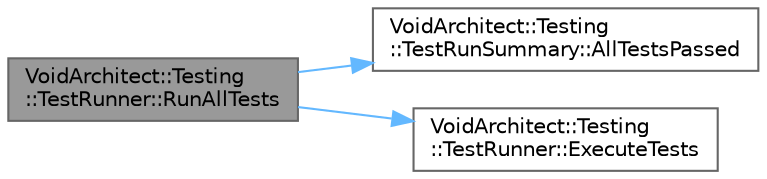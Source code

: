digraph "VoidArchitect::Testing::TestRunner::RunAllTests"
{
 // LATEX_PDF_SIZE
  bgcolor="transparent";
  edge [fontname=Helvetica,fontsize=10,labelfontname=Helvetica,labelfontsize=10];
  node [fontname=Helvetica,fontsize=10,shape=box,height=0.2,width=0.4];
  rankdir="LR";
  Node1 [id="Node000001",label="VoidArchitect::Testing\l::TestRunner::RunAllTests",height=0.2,width=0.4,color="gray40", fillcolor="grey60", style="filled", fontcolor="black",tooltip="Execute all registered tests."];
  Node1 -> Node2 [id="edge1_Node000001_Node000002",color="steelblue1",style="solid",tooltip=" "];
  Node2 [id="Node000002",label="VoidArchitect::Testing\l::TestRunSummary::AllTestsPassed",height=0.2,width=0.4,color="grey40", fillcolor="white", style="filled",URL="$struct_void_architect_1_1_testing_1_1_test_run_summary.html#aa81f70ddc931cd0fa59eef2778bcb6bd",tooltip="Check if all tests passed."];
  Node1 -> Node3 [id="edge2_Node000001_Node000003",color="steelblue1",style="solid",tooltip=" "];
  Node3 [id="Node000003",label="VoidArchitect::Testing\l::TestRunner::ExecuteTests",height=0.2,width=0.4,color="grey40", fillcolor="white", style="filled",URL="$class_void_architect_1_1_testing_1_1_test_runner.html#aa4d02c5ec6ab47e1fa52db69732b19c2",tooltip="Execute tests and return detailed summary."];
}
